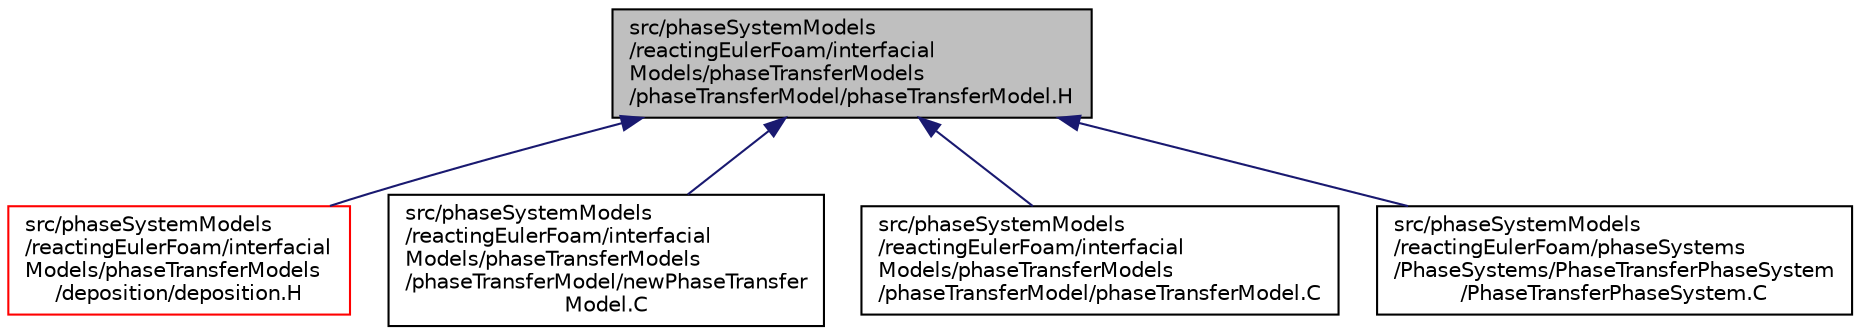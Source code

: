 digraph "src/phaseSystemModels/reactingEulerFoam/interfacialModels/phaseTransferModels/phaseTransferModel/phaseTransferModel.H"
{
  bgcolor="transparent";
  edge [fontname="Helvetica",fontsize="10",labelfontname="Helvetica",labelfontsize="10"];
  node [fontname="Helvetica",fontsize="10",shape=record];
  Node1 [label="src/phaseSystemModels\l/reactingEulerFoam/interfacial\lModels/phaseTransferModels\l/phaseTransferModel/phaseTransferModel.H",height=0.2,width=0.4,color="black", fillcolor="grey75", style="filled" fontcolor="black"];
  Node1 -> Node2 [dir="back",color="midnightblue",fontsize="10",style="solid",fontname="Helvetica"];
  Node2 [label="src/phaseSystemModels\l/reactingEulerFoam/interfacial\lModels/phaseTransferModels\l/deposition/deposition.H",height=0.2,width=0.4,color="red",URL="$deposition_8H.html"];
  Node1 -> Node3 [dir="back",color="midnightblue",fontsize="10",style="solid",fontname="Helvetica"];
  Node3 [label="src/phaseSystemModels\l/reactingEulerFoam/interfacial\lModels/phaseTransferModels\l/phaseTransferModel/newPhaseTransfer\lModel.C",height=0.2,width=0.4,color="black",URL="$newPhaseTransferModel_8C.html"];
  Node1 -> Node4 [dir="back",color="midnightblue",fontsize="10",style="solid",fontname="Helvetica"];
  Node4 [label="src/phaseSystemModels\l/reactingEulerFoam/interfacial\lModels/phaseTransferModels\l/phaseTransferModel/phaseTransferModel.C",height=0.2,width=0.4,color="black",URL="$phaseTransferModel_8C.html"];
  Node1 -> Node5 [dir="back",color="midnightblue",fontsize="10",style="solid",fontname="Helvetica"];
  Node5 [label="src/phaseSystemModels\l/reactingEulerFoam/phaseSystems\l/PhaseSystems/PhaseTransferPhaseSystem\l/PhaseTransferPhaseSystem.C",height=0.2,width=0.4,color="black",URL="$PhaseTransferPhaseSystem_8C.html"];
}
